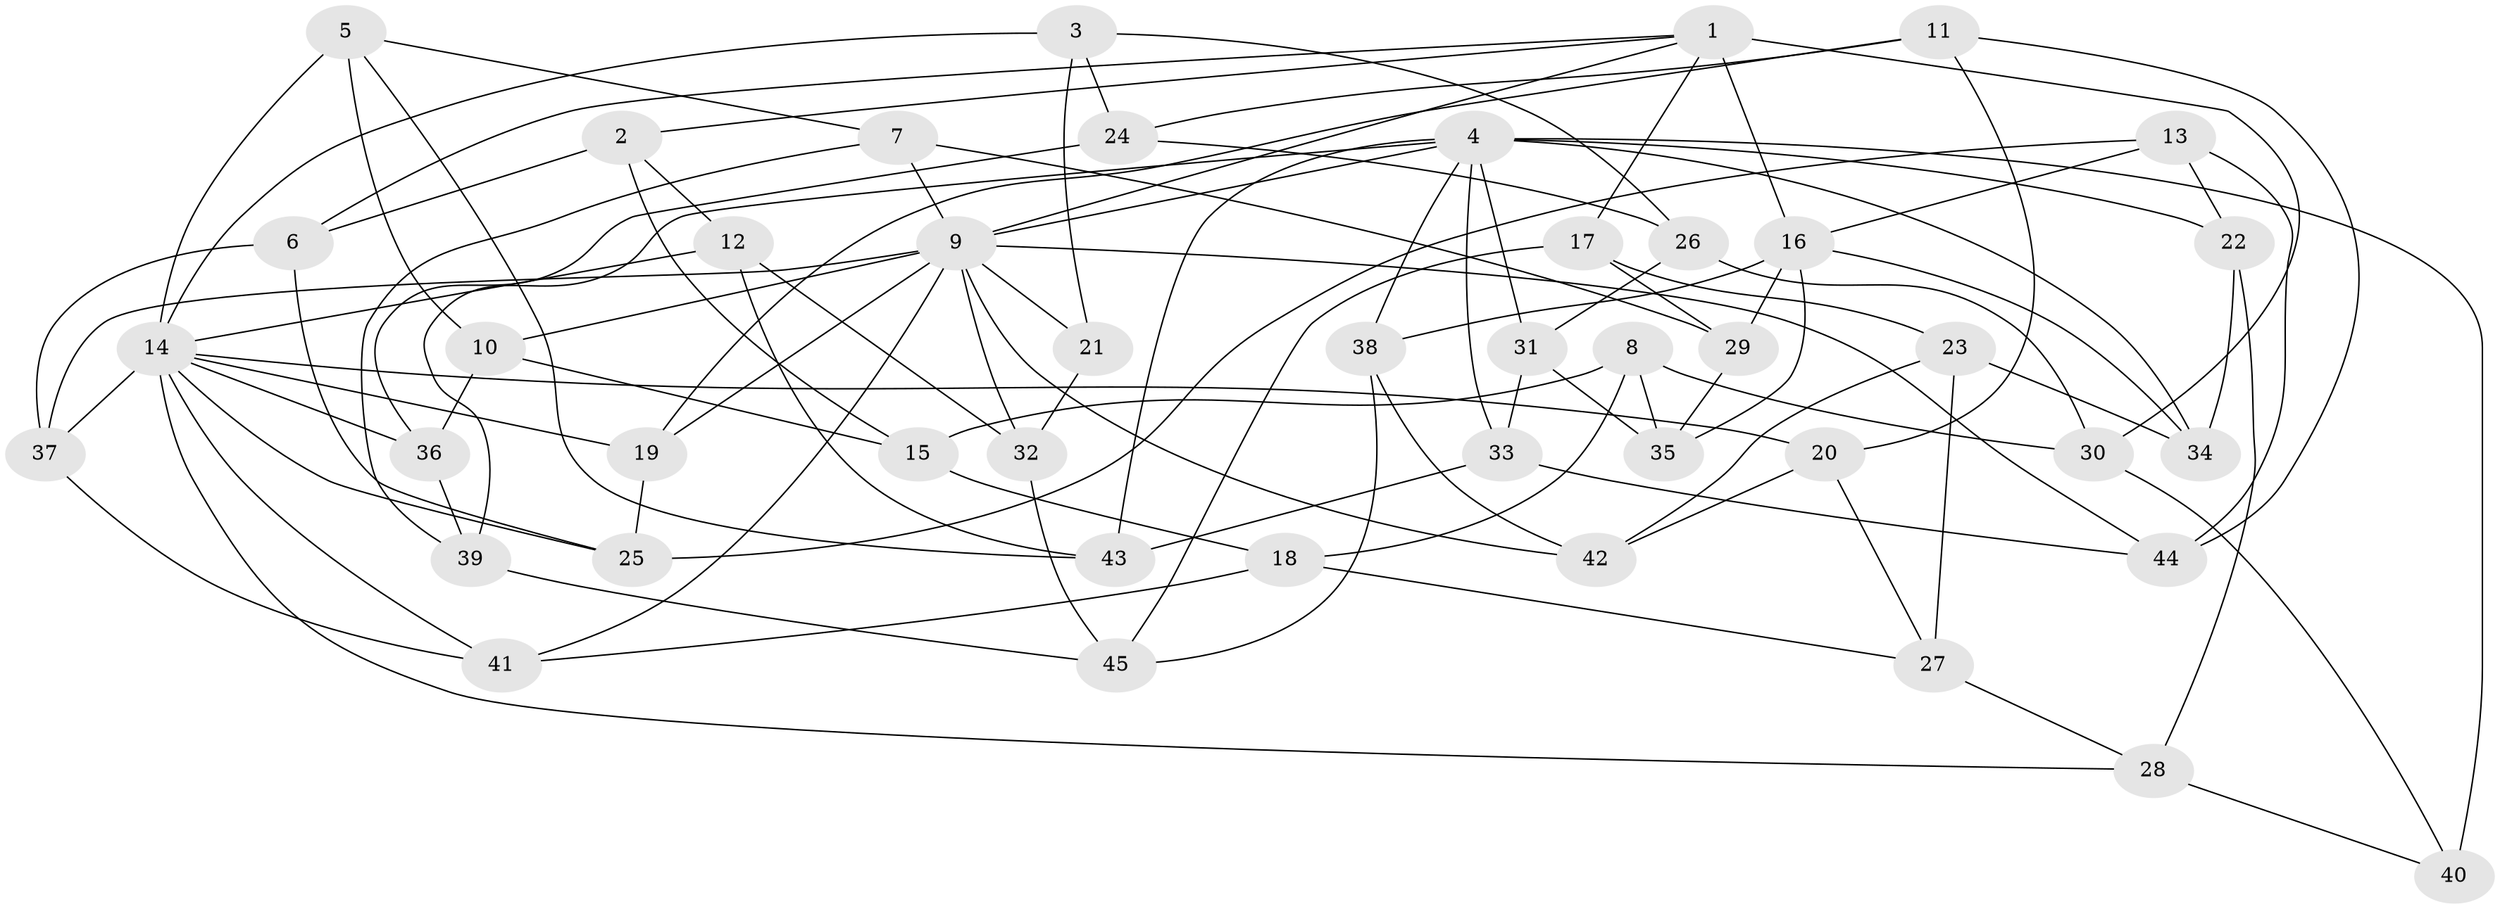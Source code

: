 // original degree distribution, {4: 1.0}
// Generated by graph-tools (version 1.1) at 2025/53/03/04/25 22:53:42]
// undirected, 45 vertices, 100 edges
graph export_dot {
  node [color=gray90,style=filled];
  1;
  2;
  3;
  4;
  5;
  6;
  7;
  8;
  9;
  10;
  11;
  12;
  13;
  14;
  15;
  16;
  17;
  18;
  19;
  20;
  21;
  22;
  23;
  24;
  25;
  26;
  27;
  28;
  29;
  30;
  31;
  32;
  33;
  34;
  35;
  36;
  37;
  38;
  39;
  40;
  41;
  42;
  43;
  44;
  45;
  1 -- 2 [weight=1.0];
  1 -- 6 [weight=1.0];
  1 -- 9 [weight=1.0];
  1 -- 16 [weight=3.0];
  1 -- 17 [weight=1.0];
  1 -- 30 [weight=1.0];
  2 -- 6 [weight=1.0];
  2 -- 12 [weight=1.0];
  2 -- 15 [weight=1.0];
  3 -- 14 [weight=1.0];
  3 -- 21 [weight=1.0];
  3 -- 24 [weight=1.0];
  3 -- 26 [weight=1.0];
  4 -- 9 [weight=1.0];
  4 -- 22 [weight=1.0];
  4 -- 31 [weight=1.0];
  4 -- 33 [weight=1.0];
  4 -- 34 [weight=1.0];
  4 -- 38 [weight=1.0];
  4 -- 39 [weight=1.0];
  4 -- 40 [weight=2.0];
  4 -- 43 [weight=1.0];
  5 -- 7 [weight=1.0];
  5 -- 10 [weight=1.0];
  5 -- 14 [weight=1.0];
  5 -- 43 [weight=1.0];
  6 -- 25 [weight=1.0];
  6 -- 37 [weight=1.0];
  7 -- 9 [weight=1.0];
  7 -- 29 [weight=1.0];
  7 -- 39 [weight=1.0];
  8 -- 15 [weight=1.0];
  8 -- 18 [weight=1.0];
  8 -- 30 [weight=1.0];
  8 -- 35 [weight=1.0];
  9 -- 10 [weight=1.0];
  9 -- 19 [weight=1.0];
  9 -- 21 [weight=2.0];
  9 -- 32 [weight=1.0];
  9 -- 37 [weight=1.0];
  9 -- 41 [weight=1.0];
  9 -- 42 [weight=1.0];
  9 -- 44 [weight=1.0];
  10 -- 15 [weight=1.0];
  10 -- 36 [weight=1.0];
  11 -- 19 [weight=1.0];
  11 -- 20 [weight=1.0];
  11 -- 24 [weight=1.0];
  11 -- 44 [weight=1.0];
  12 -- 14 [weight=1.0];
  12 -- 32 [weight=1.0];
  12 -- 43 [weight=1.0];
  13 -- 16 [weight=1.0];
  13 -- 22 [weight=1.0];
  13 -- 25 [weight=1.0];
  13 -- 44 [weight=1.0];
  14 -- 19 [weight=1.0];
  14 -- 20 [weight=1.0];
  14 -- 25 [weight=1.0];
  14 -- 28 [weight=1.0];
  14 -- 36 [weight=1.0];
  14 -- 37 [weight=1.0];
  14 -- 41 [weight=1.0];
  15 -- 18 [weight=1.0];
  16 -- 29 [weight=1.0];
  16 -- 34 [weight=1.0];
  16 -- 35 [weight=1.0];
  16 -- 38 [weight=1.0];
  17 -- 23 [weight=1.0];
  17 -- 29 [weight=1.0];
  17 -- 45 [weight=1.0];
  18 -- 27 [weight=1.0];
  18 -- 41 [weight=1.0];
  19 -- 25 [weight=1.0];
  20 -- 27 [weight=1.0];
  20 -- 42 [weight=1.0];
  21 -- 32 [weight=1.0];
  22 -- 28 [weight=1.0];
  22 -- 34 [weight=1.0];
  23 -- 27 [weight=1.0];
  23 -- 34 [weight=1.0];
  23 -- 42 [weight=1.0];
  24 -- 26 [weight=1.0];
  24 -- 36 [weight=1.0];
  26 -- 30 [weight=1.0];
  26 -- 31 [weight=1.0];
  27 -- 28 [weight=1.0];
  28 -- 40 [weight=1.0];
  29 -- 35 [weight=1.0];
  30 -- 40 [weight=1.0];
  31 -- 33 [weight=1.0];
  31 -- 35 [weight=1.0];
  32 -- 45 [weight=1.0];
  33 -- 43 [weight=1.0];
  33 -- 44 [weight=1.0];
  36 -- 39 [weight=1.0];
  37 -- 41 [weight=1.0];
  38 -- 42 [weight=1.0];
  38 -- 45 [weight=1.0];
  39 -- 45 [weight=1.0];
}
